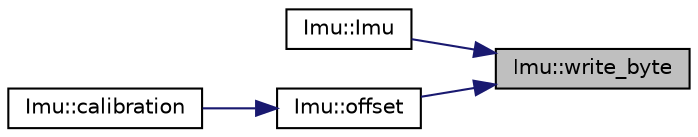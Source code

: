 digraph "Imu::write_byte"
{
 // LATEX_PDF_SIZE
  edge [fontname="Helvetica",fontsize="10",labelfontname="Helvetica",labelfontsize="10"];
  node [fontname="Helvetica",fontsize="10",shape=record];
  rankdir="RL";
  Node1 [label="Imu::write_byte",height=0.2,width=0.4,color="black", fillcolor="grey75", style="filled", fontcolor="black",tooltip=" "];
  Node1 -> Node2 [dir="back",color="midnightblue",fontsize="10",style="solid",fontname="Helvetica"];
  Node2 [label="Imu::Imu",height=0.2,width=0.4,color="black", fillcolor="white", style="filled",URL="$classImu.html#a535be22e7004297f3be9c6f7be658748",tooltip=" "];
  Node1 -> Node3 [dir="back",color="midnightblue",fontsize="10",style="solid",fontname="Helvetica"];
  Node3 [label="Imu::offset",height=0.2,width=0.4,color="black", fillcolor="white", style="filled",URL="$classImu.html#a5e00f8dec62b5a5301eda6f288eb7102",tooltip=" "];
  Node3 -> Node4 [dir="back",color="midnightblue",fontsize="10",style="solid",fontname="Helvetica"];
  Node4 [label="Imu::calibration",height=0.2,width=0.4,color="black", fillcolor="white", style="filled",URL="$classImu.html#aaca064f0d7c9fc0b98eef27af05cf0f4",tooltip=" "];
}
